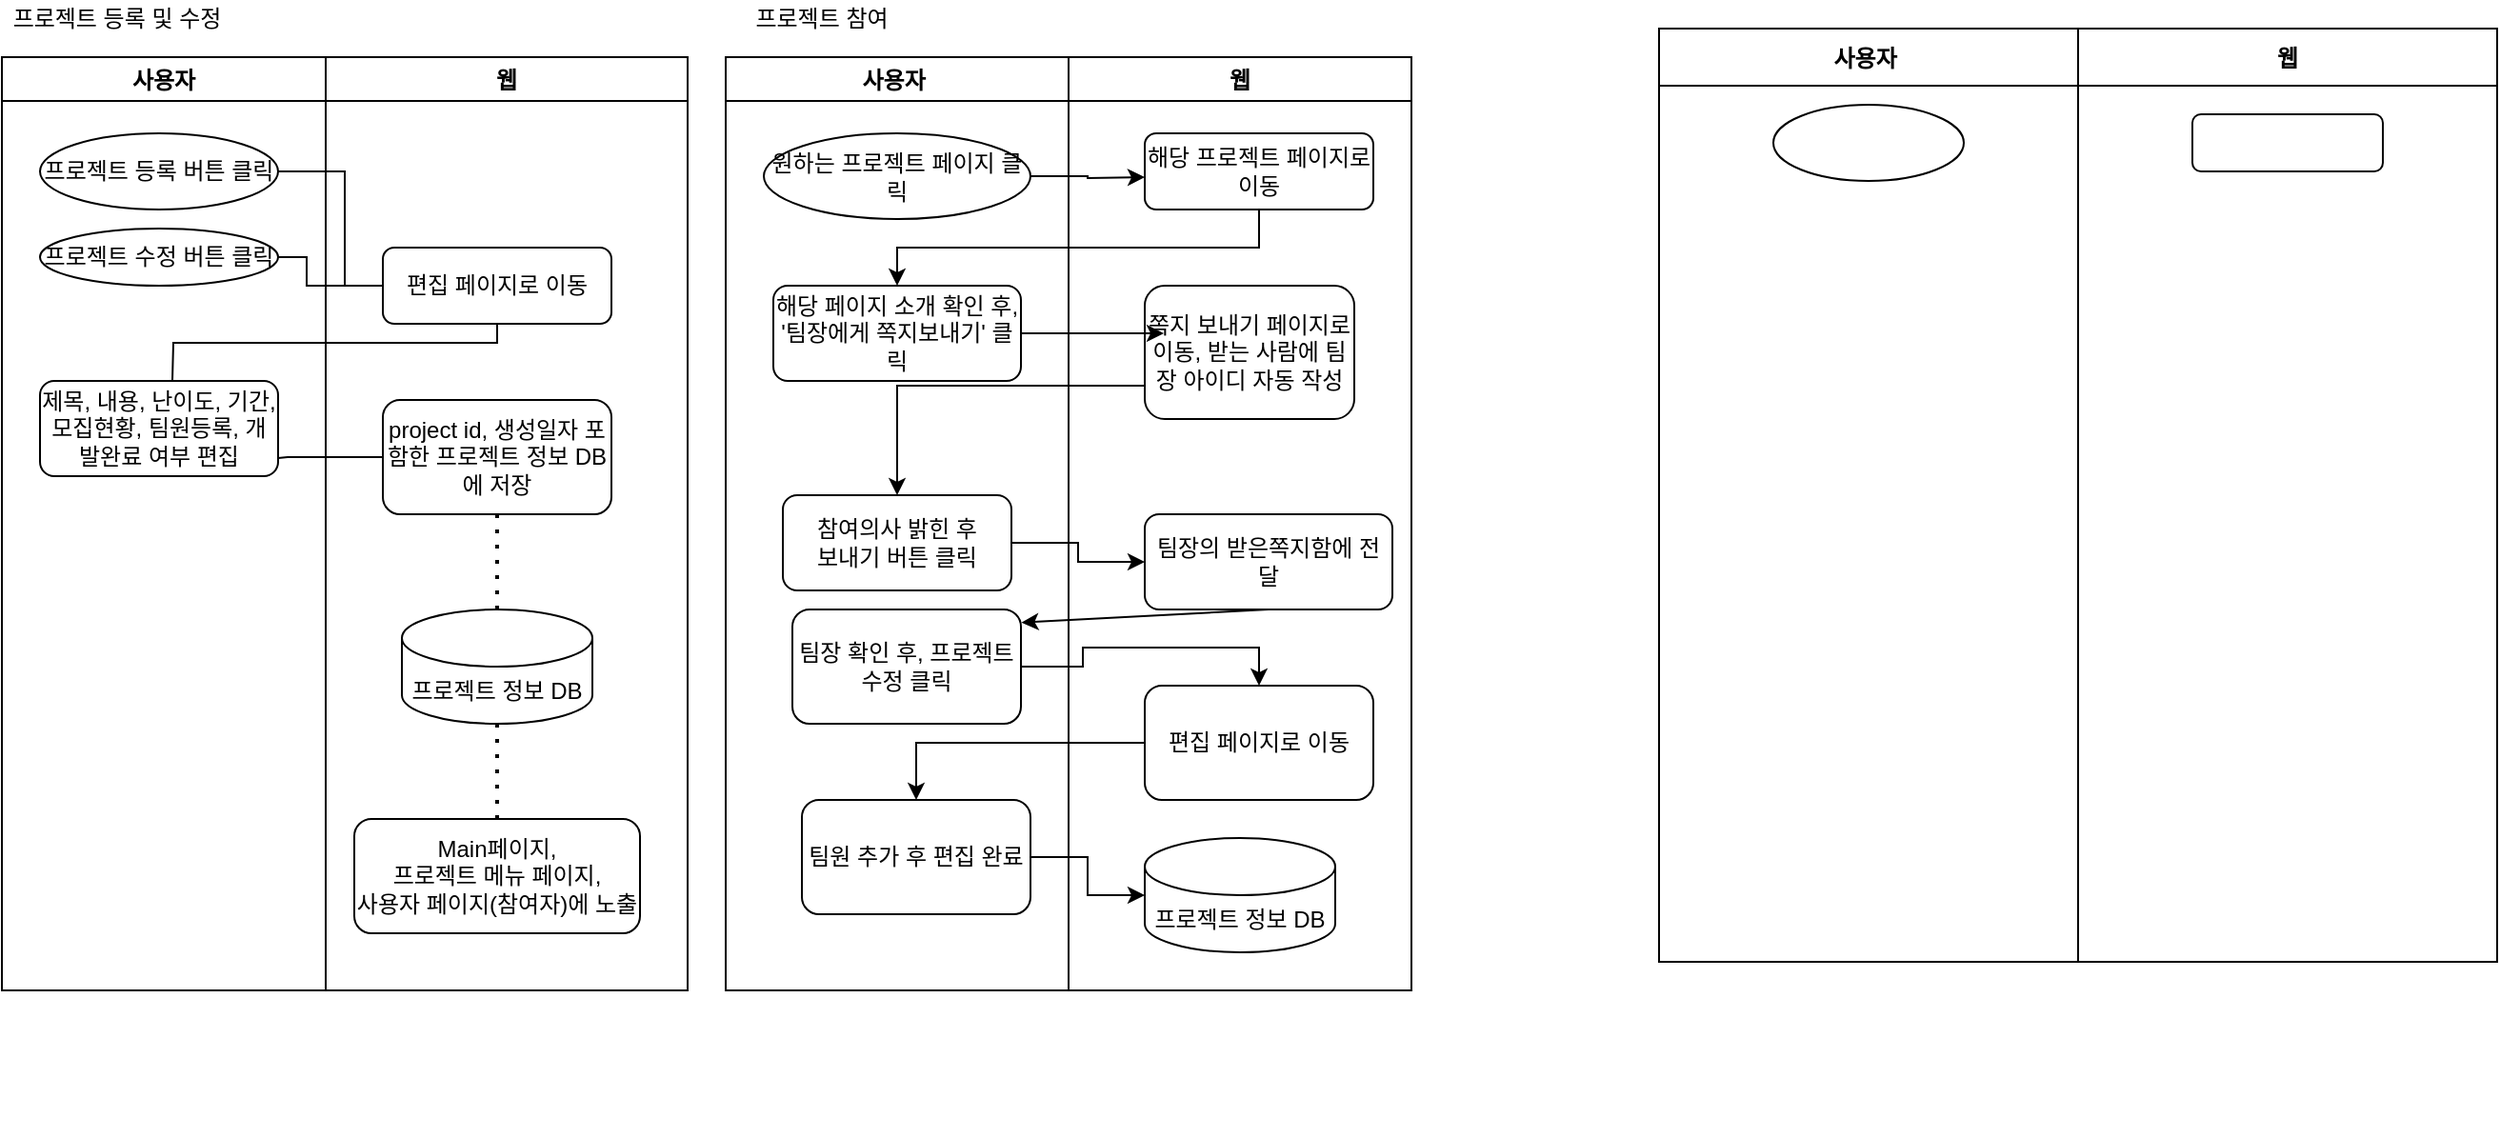 <mxfile version="17.4.0" type="github">
  <diagram id="kBh1hhOeBmAW211gL_7e" name="Page-1">
    <mxGraphModel dx="972" dy="980" grid="1" gridSize="10" guides="1" tooltips="1" connect="1" arrows="1" fold="1" page="1" pageScale="1" pageWidth="827" pageHeight="1169" math="0" shadow="0">
      <root>
        <mxCell id="0" />
        <mxCell id="1" parent="0" />
        <mxCell id="32C1EGCC58qS46MOiEEf-2" value="" style="endArrow=none;html=1;rounded=0;" parent="1" edge="1">
          <mxGeometry width="50" height="50" relative="1" as="geometry">
            <mxPoint x="240" y="620" as="sourcePoint" />
            <mxPoint x="240" y="620" as="targetPoint" />
          </mxGeometry>
        </mxCell>
        <mxCell id="32C1EGCC58qS46MOiEEf-4" value="사용자" style="swimlane;" parent="1" vertex="1">
          <mxGeometry x="60" y="55" width="170" height="490" as="geometry" />
        </mxCell>
        <mxCell id="32C1EGCC58qS46MOiEEf-6" value="프로젝트 등록 버튼 클릭" style="ellipse;whiteSpace=wrap;html=1;" parent="32C1EGCC58qS46MOiEEf-4" vertex="1">
          <mxGeometry x="20" y="40" width="125" height="40" as="geometry" />
        </mxCell>
        <mxCell id="32C1EGCC58qS46MOiEEf-8" value="제목, 내용, 난이도, 기간, 모집현황, 팀원등록, 개발완료 여부 편집" style="rounded=1;whiteSpace=wrap;html=1;" parent="32C1EGCC58qS46MOiEEf-4" vertex="1">
          <mxGeometry x="20" y="170" width="125" height="50" as="geometry" />
        </mxCell>
        <mxCell id="32C1EGCC58qS46MOiEEf-10" value="프로젝트 수정 버튼 클릭" style="ellipse;whiteSpace=wrap;html=1;" parent="32C1EGCC58qS46MOiEEf-4" vertex="1">
          <mxGeometry x="20" y="90" width="125" height="30" as="geometry" />
        </mxCell>
        <mxCell id="32C1EGCC58qS46MOiEEf-5" value="웹" style="swimlane;" parent="1" vertex="1">
          <mxGeometry x="230" y="55" width="190" height="490" as="geometry" />
        </mxCell>
        <mxCell id="32C1EGCC58qS46MOiEEf-7" value="편집 페이지로 이동" style="rounded=1;whiteSpace=wrap;html=1;" parent="32C1EGCC58qS46MOiEEf-5" vertex="1">
          <mxGeometry x="30" y="100" width="120" height="40" as="geometry" />
        </mxCell>
        <mxCell id="32C1EGCC58qS46MOiEEf-9" value="project id, 생성일자 포함한 프로젝트 정보 DB에 저장" style="rounded=1;whiteSpace=wrap;html=1;" parent="32C1EGCC58qS46MOiEEf-5" vertex="1">
          <mxGeometry x="30" y="180" width="120" height="60" as="geometry" />
        </mxCell>
        <mxCell id="32C1EGCC58qS46MOiEEf-15" value="프로젝트 정보 DB" style="shape=cylinder3;whiteSpace=wrap;html=1;boundedLbl=1;backgroundOutline=1;size=15;" parent="32C1EGCC58qS46MOiEEf-5" vertex="1">
          <mxGeometry x="40" y="290" width="100" height="60" as="geometry" />
        </mxCell>
        <mxCell id="32C1EGCC58qS46MOiEEf-16" value="" style="endArrow=none;dashed=1;html=1;dashPattern=1 3;strokeWidth=2;rounded=0;entryX=0.5;entryY=1;entryDx=0;entryDy=0;exitX=0.5;exitY=0;exitDx=0;exitDy=0;exitPerimeter=0;" parent="32C1EGCC58qS46MOiEEf-5" source="32C1EGCC58qS46MOiEEf-15" target="32C1EGCC58qS46MOiEEf-9" edge="1">
          <mxGeometry width="50" height="50" relative="1" as="geometry">
            <mxPoint x="70" y="290" as="sourcePoint" />
            <mxPoint x="120" y="240" as="targetPoint" />
          </mxGeometry>
        </mxCell>
        <mxCell id="32C1EGCC58qS46MOiEEf-26" value="Main페이지,&lt;br&gt;프로젝트 메뉴 페이지,&lt;br&gt;사용자 페이지(참여자)에 노출" style="rounded=1;whiteSpace=wrap;html=1;" parent="32C1EGCC58qS46MOiEEf-5" vertex="1">
          <mxGeometry x="15" y="400" width="150" height="60" as="geometry" />
        </mxCell>
        <mxCell id="32C1EGCC58qS46MOiEEf-11" value="" style="endArrow=none;html=1;rounded=0;entryX=1;entryY=0.5;entryDx=0;entryDy=0;exitX=0;exitY=0.5;exitDx=0;exitDy=0;" parent="1" source="32C1EGCC58qS46MOiEEf-7" target="32C1EGCC58qS46MOiEEf-6" edge="1">
          <mxGeometry width="50" height="50" relative="1" as="geometry">
            <mxPoint x="300" y="275" as="sourcePoint" />
            <mxPoint x="350" y="225" as="targetPoint" />
            <Array as="points">
              <mxPoint x="240" y="175" />
              <mxPoint x="240" y="115" />
            </Array>
          </mxGeometry>
        </mxCell>
        <mxCell id="32C1EGCC58qS46MOiEEf-12" value="" style="endArrow=none;html=1;rounded=0;exitX=1;exitY=0.5;exitDx=0;exitDy=0;entryX=0;entryY=0.5;entryDx=0;entryDy=0;" parent="1" source="32C1EGCC58qS46MOiEEf-10" target="32C1EGCC58qS46MOiEEf-7" edge="1">
          <mxGeometry width="50" height="50" relative="1" as="geometry">
            <mxPoint x="300" y="275" as="sourcePoint" />
            <mxPoint x="350" y="225" as="targetPoint" />
            <Array as="points">
              <mxPoint x="220" y="160" />
              <mxPoint x="220" y="175" />
            </Array>
          </mxGeometry>
        </mxCell>
        <mxCell id="32C1EGCC58qS46MOiEEf-13" value="" style="endArrow=none;html=1;rounded=0;entryX=0.5;entryY=1;entryDx=0;entryDy=0;exitX=0.556;exitY=-0.007;exitDx=0;exitDy=0;exitPerimeter=0;" parent="1" source="32C1EGCC58qS46MOiEEf-8" target="32C1EGCC58qS46MOiEEf-7" edge="1">
          <mxGeometry width="50" height="50" relative="1" as="geometry">
            <mxPoint x="190" y="195" as="sourcePoint" />
            <mxPoint x="350" y="225" as="targetPoint" />
            <Array as="points">
              <mxPoint x="150" y="205" />
              <mxPoint x="320" y="205" />
            </Array>
          </mxGeometry>
        </mxCell>
        <mxCell id="32C1EGCC58qS46MOiEEf-14" value="" style="endArrow=none;html=1;rounded=0;exitX=1;exitY=0.81;exitDx=0;exitDy=0;entryX=0;entryY=0.5;entryDx=0;entryDy=0;exitPerimeter=0;" parent="1" source="32C1EGCC58qS46MOiEEf-8" target="32C1EGCC58qS46MOiEEf-9" edge="1">
          <mxGeometry width="50" height="50" relative="1" as="geometry">
            <mxPoint x="300" y="275" as="sourcePoint" />
            <mxPoint x="350" y="225" as="targetPoint" />
            <Array as="points">
              <mxPoint x="210" y="265" />
            </Array>
          </mxGeometry>
        </mxCell>
        <mxCell id="32C1EGCC58qS46MOiEEf-25" value="" style="endArrow=none;dashed=1;html=1;dashPattern=1 3;strokeWidth=2;rounded=0;entryX=0.5;entryY=1;entryDx=0;entryDy=0;entryPerimeter=0;" parent="1" target="32C1EGCC58qS46MOiEEf-15" edge="1">
          <mxGeometry width="50" height="50" relative="1" as="geometry">
            <mxPoint x="320" y="455" as="sourcePoint" />
            <mxPoint x="360" y="365" as="targetPoint" />
          </mxGeometry>
        </mxCell>
        <mxCell id="32C1EGCC58qS46MOiEEf-27" value="사용자 " style="swimlane;" parent="1" vertex="1">
          <mxGeometry x="440" y="55" width="180" height="490" as="geometry" />
        </mxCell>
        <mxCell id="32C1EGCC58qS46MOiEEf-31" value="원하는 프로젝트 페이지 클릭" style="ellipse;whiteSpace=wrap;html=1;" parent="32C1EGCC58qS46MOiEEf-27" vertex="1">
          <mxGeometry x="20" y="40" width="140" height="45" as="geometry" />
        </mxCell>
        <mxCell id="32C1EGCC58qS46MOiEEf-36" value="해당 페이지 소개 확인 후, &#39;팀장에게 쪽지보내기&#39; 클릭" style="rounded=1;whiteSpace=wrap;html=1;" parent="32C1EGCC58qS46MOiEEf-27" vertex="1">
          <mxGeometry x="25" y="120" width="130" height="50" as="geometry" />
        </mxCell>
        <mxCell id="32C1EGCC58qS46MOiEEf-42" value="참여의사 밝힌 후&lt;br&gt;보내기 버튼 클릭" style="rounded=1;whiteSpace=wrap;html=1;" parent="32C1EGCC58qS46MOiEEf-27" vertex="1">
          <mxGeometry x="30" y="230" width="120" height="50" as="geometry" />
        </mxCell>
        <mxCell id="32C1EGCC58qS46MOiEEf-50" value="팀장 확인 후, 프로젝트 수정 클릭" style="rounded=1;whiteSpace=wrap;html=1;" parent="32C1EGCC58qS46MOiEEf-27" vertex="1">
          <mxGeometry x="35" y="290" width="120" height="60" as="geometry" />
        </mxCell>
        <mxCell id="32C1EGCC58qS46MOiEEf-52" value="팀원 추가 후 편집 완료" style="rounded=1;whiteSpace=wrap;html=1;" parent="32C1EGCC58qS46MOiEEf-27" vertex="1">
          <mxGeometry x="40" y="390" width="120" height="60" as="geometry" />
        </mxCell>
        <mxCell id="32C1EGCC58qS46MOiEEf-28" value="웹" style="swimlane;" parent="1" vertex="1">
          <mxGeometry x="620" y="55" width="180" height="490" as="geometry" />
        </mxCell>
        <mxCell id="32C1EGCC58qS46MOiEEf-33" value="해당 프로젝트 페이지로 이동" style="rounded=1;whiteSpace=wrap;html=1;" parent="32C1EGCC58qS46MOiEEf-28" vertex="1">
          <mxGeometry x="40" y="40" width="120" height="40" as="geometry" />
        </mxCell>
        <mxCell id="32C1EGCC58qS46MOiEEf-41" value="쪽지 보내기 페이지로 이동, 받는 사람에 팀장 아이디 자동 작성" style="rounded=1;whiteSpace=wrap;html=1;" parent="32C1EGCC58qS46MOiEEf-28" vertex="1">
          <mxGeometry x="40" y="120" width="110" height="70" as="geometry" />
        </mxCell>
        <mxCell id="32C1EGCC58qS46MOiEEf-44" value="팀장의 받은쪽지함에 전달" style="rounded=1;whiteSpace=wrap;html=1;" parent="32C1EGCC58qS46MOiEEf-28" vertex="1">
          <mxGeometry x="40" y="240" width="130" height="50" as="geometry" />
        </mxCell>
        <mxCell id="32C1EGCC58qS46MOiEEf-51" value="편집 페이지로 이동" style="rounded=1;whiteSpace=wrap;html=1;" parent="32C1EGCC58qS46MOiEEf-28" vertex="1">
          <mxGeometry x="40" y="330" width="120" height="60" as="geometry" />
        </mxCell>
        <mxCell id="32C1EGCC58qS46MOiEEf-54" value="프로젝트 정보 DB" style="shape=cylinder3;whiteSpace=wrap;html=1;boundedLbl=1;backgroundOutline=1;size=15;" parent="32C1EGCC58qS46MOiEEf-28" vertex="1">
          <mxGeometry x="40" y="410" width="100" height="60" as="geometry" />
        </mxCell>
        <mxCell id="32C1EGCC58qS46MOiEEf-29" value="프로젝트 등록 및 수정" style="text;html=1;align=center;verticalAlign=middle;resizable=0;points=[];autosize=1;strokeColor=none;fillColor=none;" parent="1" vertex="1">
          <mxGeometry x="60" y="25" width="120" height="20" as="geometry" />
        </mxCell>
        <mxCell id="32C1EGCC58qS46MOiEEf-30" value="프로젝트 참여" style="text;html=1;align=center;verticalAlign=middle;resizable=0;points=[];autosize=1;strokeColor=none;fillColor=none;" parent="1" vertex="1">
          <mxGeometry x="450" y="25" width="80" height="20" as="geometry" />
        </mxCell>
        <mxCell id="32C1EGCC58qS46MOiEEf-32" style="edgeStyle=orthogonalEdgeStyle;rounded=0;orthogonalLoop=1;jettySize=auto;html=1;" parent="1" source="32C1EGCC58qS46MOiEEf-31" edge="1">
          <mxGeometry relative="1" as="geometry">
            <mxPoint x="660" y="118" as="targetPoint" />
          </mxGeometry>
        </mxCell>
        <mxCell id="32C1EGCC58qS46MOiEEf-38" value="" style="endArrow=classic;html=1;rounded=0;entryX=0.5;entryY=0;entryDx=0;entryDy=0;exitX=0.5;exitY=1;exitDx=0;exitDy=0;" parent="1" source="32C1EGCC58qS46MOiEEf-33" target="32C1EGCC58qS46MOiEEf-36" edge="1">
          <mxGeometry width="50" height="50" relative="1" as="geometry">
            <mxPoint x="400" y="255" as="sourcePoint" />
            <mxPoint x="450" y="205" as="targetPoint" />
            <Array as="points">
              <mxPoint x="720" y="155" />
              <mxPoint x="530" y="155" />
            </Array>
          </mxGeometry>
        </mxCell>
        <mxCell id="32C1EGCC58qS46MOiEEf-40" style="edgeStyle=orthogonalEdgeStyle;rounded=0;orthogonalLoop=1;jettySize=auto;html=1;" parent="1" source="32C1EGCC58qS46MOiEEf-36" edge="1">
          <mxGeometry relative="1" as="geometry">
            <mxPoint x="670" y="200" as="targetPoint" />
          </mxGeometry>
        </mxCell>
        <mxCell id="32C1EGCC58qS46MOiEEf-43" style="edgeStyle=orthogonalEdgeStyle;rounded=0;orthogonalLoop=1;jettySize=auto;html=1;entryX=0;entryY=0.5;entryDx=0;entryDy=0;" parent="1" source="32C1EGCC58qS46MOiEEf-42" target="32C1EGCC58qS46MOiEEf-44" edge="1">
          <mxGeometry relative="1" as="geometry">
            <mxPoint x="660" y="280" as="targetPoint" />
          </mxGeometry>
        </mxCell>
        <mxCell id="32C1EGCC58qS46MOiEEf-45" style="edgeStyle=orthogonalEdgeStyle;rounded=0;orthogonalLoop=1;jettySize=auto;html=1;exitX=0;exitY=0.75;exitDx=0;exitDy=0;" parent="1" source="32C1EGCC58qS46MOiEEf-41" target="32C1EGCC58qS46MOiEEf-42" edge="1">
          <mxGeometry relative="1" as="geometry" />
        </mxCell>
        <mxCell id="32C1EGCC58qS46MOiEEf-55" style="edgeStyle=orthogonalEdgeStyle;rounded=0;orthogonalLoop=1;jettySize=auto;html=1;" parent="1" source="32C1EGCC58qS46MOiEEf-52" target="32C1EGCC58qS46MOiEEf-54" edge="1">
          <mxGeometry relative="1" as="geometry" />
        </mxCell>
        <mxCell id="32C1EGCC58qS46MOiEEf-56" style="edgeStyle=orthogonalEdgeStyle;rounded=0;orthogonalLoop=1;jettySize=auto;html=1;entryX=0.5;entryY=0;entryDx=0;entryDy=0;" parent="1" source="32C1EGCC58qS46MOiEEf-51" target="32C1EGCC58qS46MOiEEf-52" edge="1">
          <mxGeometry relative="1" as="geometry" />
        </mxCell>
        <mxCell id="32C1EGCC58qS46MOiEEf-57" style="edgeStyle=orthogonalEdgeStyle;rounded=0;orthogonalLoop=1;jettySize=auto;html=1;entryX=0.5;entryY=0;entryDx=0;entryDy=0;" parent="1" source="32C1EGCC58qS46MOiEEf-50" target="32C1EGCC58qS46MOiEEf-51" edge="1">
          <mxGeometry relative="1" as="geometry" />
        </mxCell>
        <mxCell id="32C1EGCC58qS46MOiEEf-59" value="" style="endArrow=classic;html=1;rounded=0;exitX=0.5;exitY=1;exitDx=0;exitDy=0;entryX=1.002;entryY=0.115;entryDx=0;entryDy=0;entryPerimeter=0;" parent="1" source="32C1EGCC58qS46MOiEEf-44" target="32C1EGCC58qS46MOiEEf-50" edge="1">
          <mxGeometry width="50" height="50" relative="1" as="geometry">
            <mxPoint x="390" y="365" as="sourcePoint" />
            <mxPoint x="440" y="315" as="targetPoint" />
          </mxGeometry>
        </mxCell>
        <mxCell id="aDtPpz8OGb9bspxdgJ5Z-1" value="사용자 " style="swimlane;startSize=30;" vertex="1" parent="1">
          <mxGeometry x="930" y="40" width="220" height="490" as="geometry" />
        </mxCell>
        <mxCell id="aDtPpz8OGb9bspxdgJ5Z-6" value="" style="ellipse;whiteSpace=wrap;html=1;" vertex="1" parent="aDtPpz8OGb9bspxdgJ5Z-1">
          <mxGeometry x="60" y="40" width="100" height="40" as="geometry" />
        </mxCell>
        <mxCell id="aDtPpz8OGb9bspxdgJ5Z-4" value="웹" style="swimlane;startSize=30;" vertex="1" parent="1">
          <mxGeometry x="1150" y="40" width="220" height="490" as="geometry" />
        </mxCell>
        <mxCell id="aDtPpz8OGb9bspxdgJ5Z-5" value="" style="rounded=1;whiteSpace=wrap;html=1;" vertex="1" parent="aDtPpz8OGb9bspxdgJ5Z-4">
          <mxGeometry x="60" y="45" width="100" height="30" as="geometry" />
        </mxCell>
      </root>
    </mxGraphModel>
  </diagram>
</mxfile>

